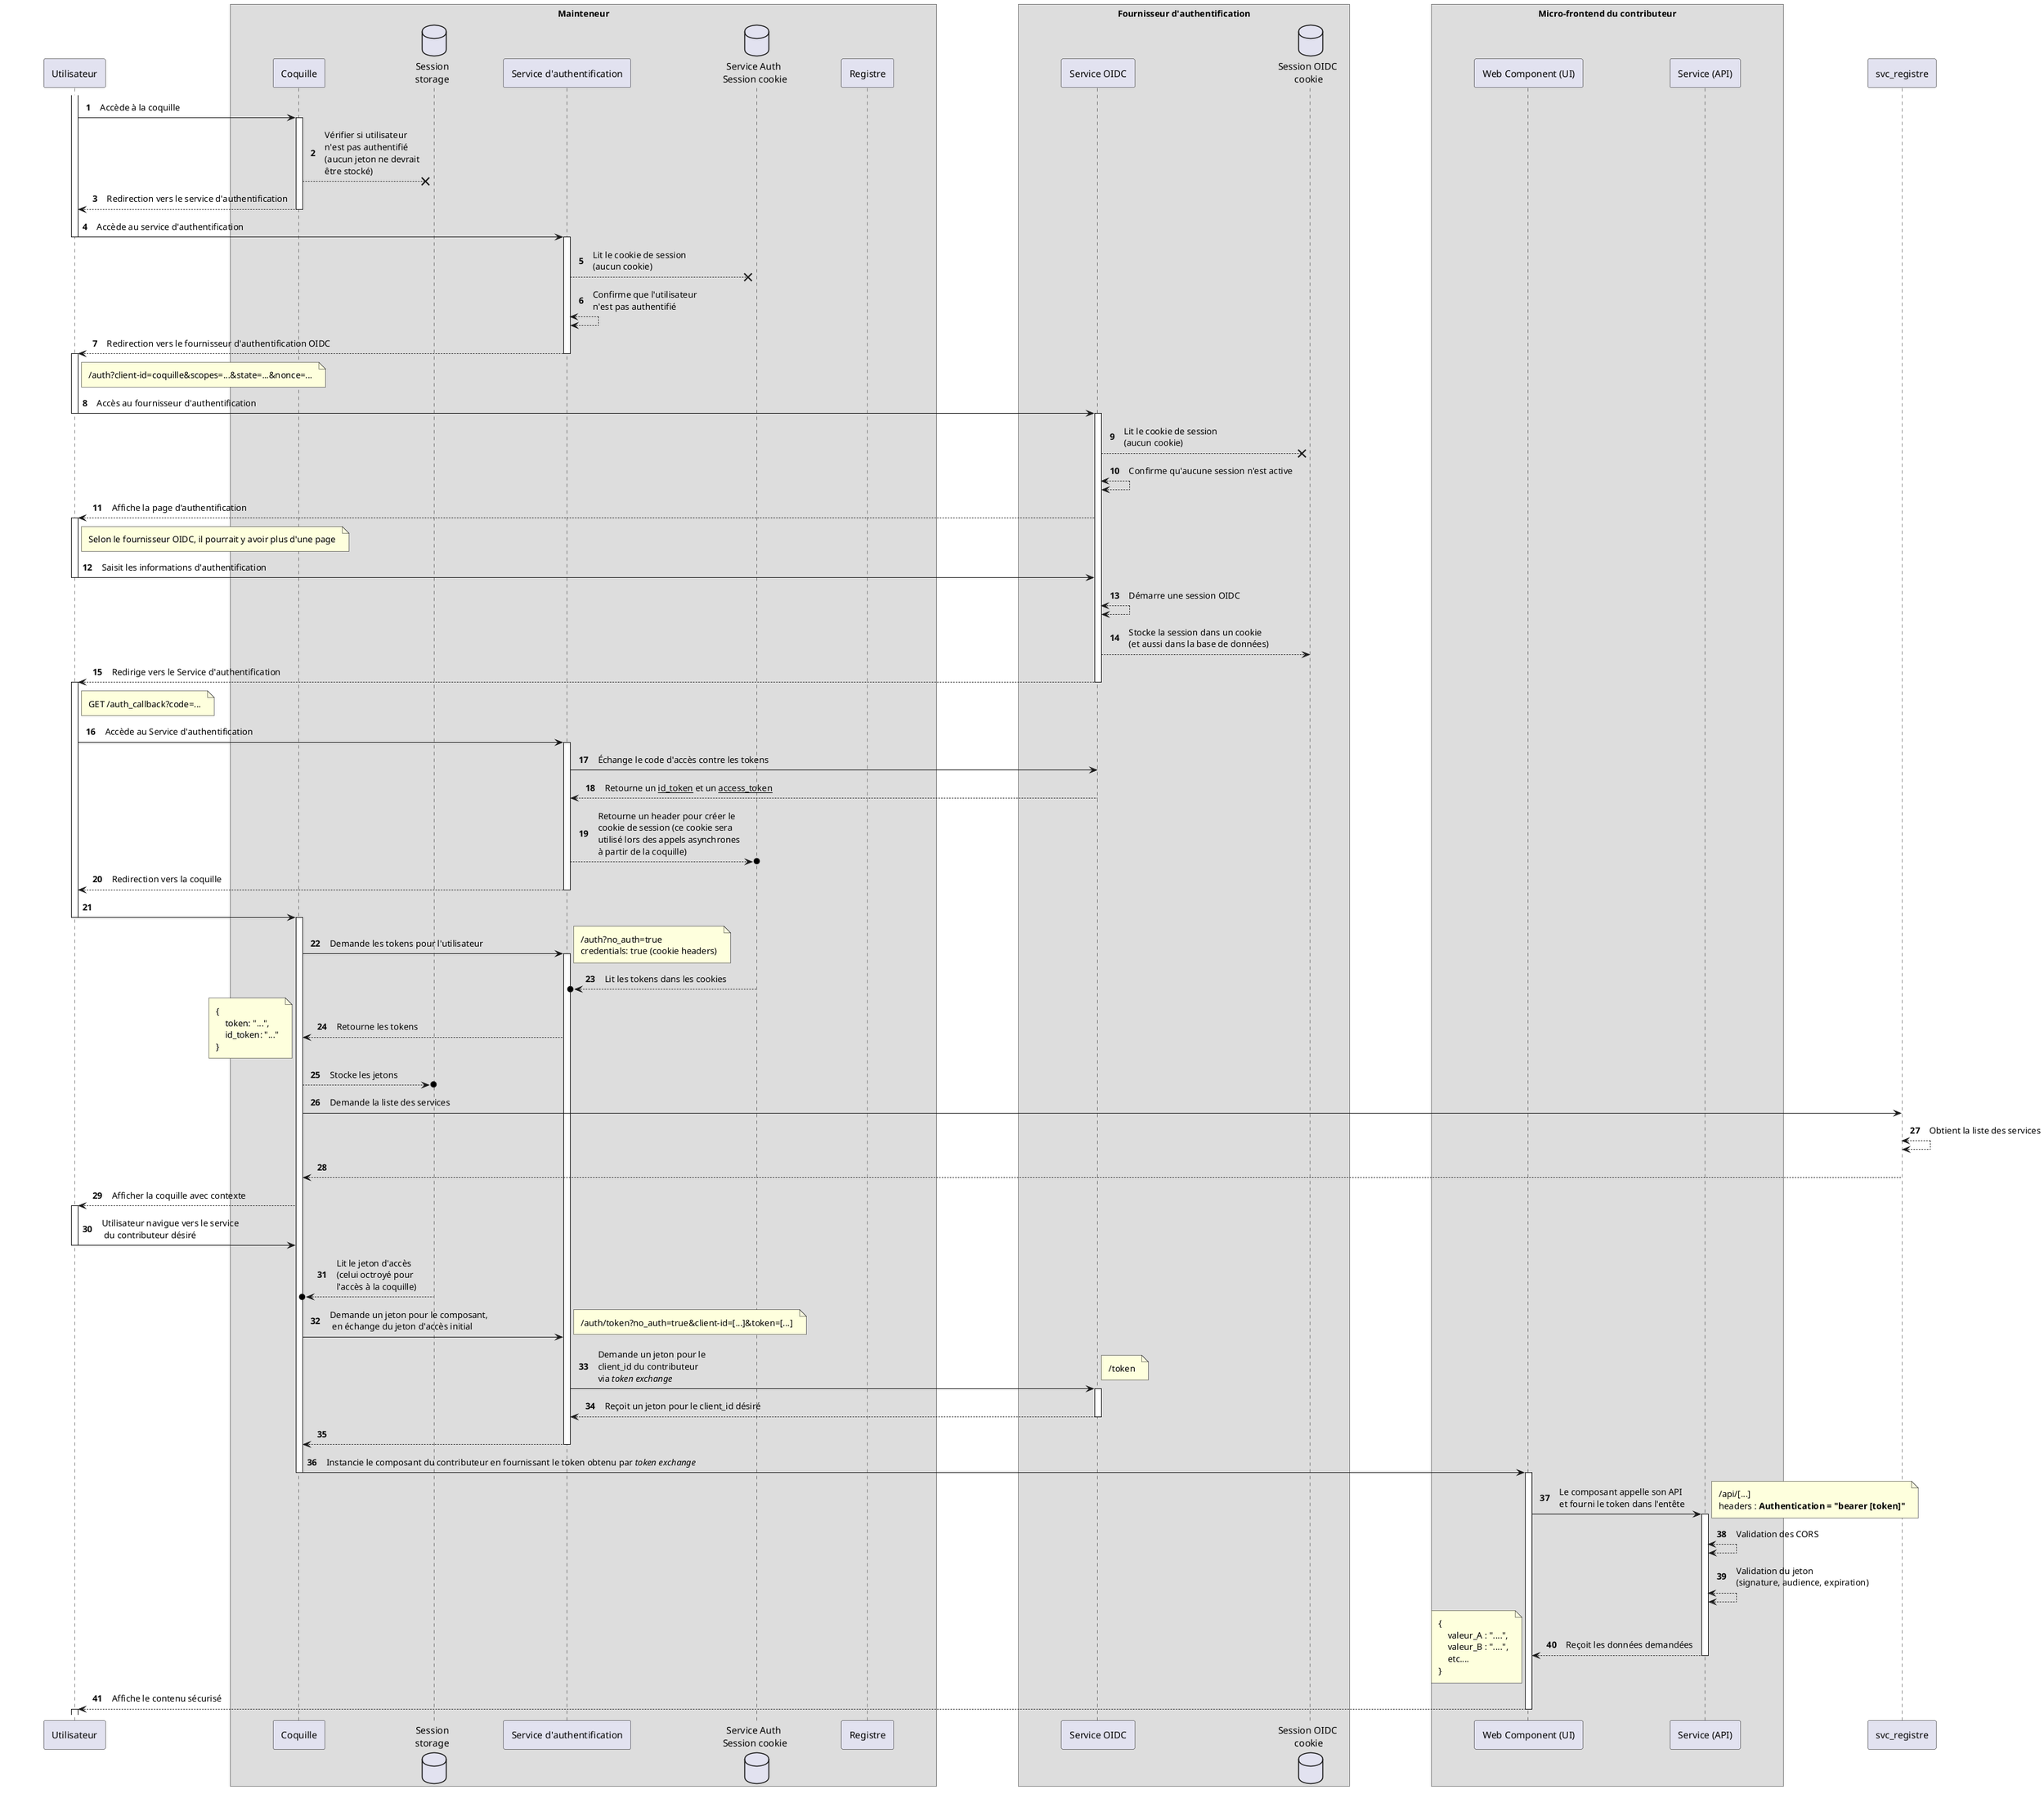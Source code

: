 @startuml Propagation du contexte de sécurité

autonumber 1
skinparam BoxPadding 60
skinparam Padding 5
skinparam ParticipantPadding 60

participant "Utilisateur" as user
box Mainteneur
participant "Coquille" as coquille
database "Session\nstorage" as coquille_storage
participant "Service d'authentification" as svc_auth
database "Service Auth \nSession cookie" as sa_cookie
participant "Registre" as svc_registe
end box
box Fournisseur d'authentification
participant "Service OIDC" as oidc
database "Session OIDC \ncookie" as oidc_cookie
end box

box Micro-frontend du contributeur
participant "Web Component (UI)" as op_wc
participant "Service (API)" as op_api
end box

activate user
    user -> coquille : Accède à la coquille
    activate coquille
        coquille --x coquille_storage : Vérifier si utilisateur \nn'est pas authentifié\n(aucun jeton ne devrait\nêtre stocké)
        user <-- coquille : Redirection vers le service d'authentification
    deactivate coquille
    user -> svc_auth : Accède au service d'authentification
deactivate user

activate svc_auth
    svc_auth --x sa_cookie : Lit le cookie de session \n(aucun cookie)
    svc_auth <--> svc_auth : Confirme que l'utilisateur \nn'est pas authentifié
    user <-- svc_auth : Redirection vers le fournisseur d'authentification OIDC
deactivate svc_auth

activate user
    note right of user : /auth?client-id=coquille&scopes=...&state=...&nonce=...
    user -> oidc : Accès au fournisseur d'authentification
deactivate user

activate oidc
    oidc --x oidc_cookie : Lit le cookie de session \n(aucun cookie)
    oidc <--> oidc : Confirme qu'aucune session n'est active
    user <-- oidc : Affiche la page d'authentification
    activate user
        note right of user : Selon le fournisseur OIDC, il pourrait y avoir plus d'une page
        user -> oidc : Saisit les informations d'authentification
    deactivate user
    oidc <--> oidc : Démarre une session OIDC
    oidc --> oidc_cookie : Stocke la session dans un cookie\n(et aussi dans la base de données)
    user <-- oidc : Redirige vers le Service d'authentification
deactivate oidc

activate user
    note right of user : GET /auth_callback?code=...
    user -> svc_auth : Accède au Service d'authentification
    activate svc_auth
        svc_auth -> oidc : Échange le code d'accès contre les tokens
        svc_auth <-- oidc : Retourne un __id_token__ et un __access_token__
        svc_auth -->o sa_cookie : Retourne un header pour créer le \ncookie de session (ce cookie sera \nutilisé lors des appels asynchrones \nà partir de la coquille)
        user <-- svc_auth : Redirection vers la coquille
    deactivate svc_auth
    user -> coquille :
deactivate user

activate coquille 
    coquille -> svc_auth : Demande les tokens pour l'utilisateur
    activate svc_auth
        note right : /auth?no_auth=true \ncredentials: true (cookie headers)
        svc_auth o<-- sa_cookie : Lit les tokens dans les cookies
        coquille <-- svc_auth : Retourne les tokens
        note left
            {
                token: "...",
                id_token: "..."
            }
        endnote 
        coquille -->o coquille_storage : Stocke les jetons
        coquille -> svc_registre : Demande la liste des services
        svc_registre <--> svc_registre : Obtient la liste des services
        coquille <-- svc_registre
        user <-- coquille : Afficher la coquille avec contexte
        activate user
            user -> coquille : Utilisateur navigue vers le service \n du contributeur désiré
        deactivate user
        coquille o<-- coquille_storage : Lit le jeton d'accès \n(celui octroyé pour \nl'accès à la coquille)
        coquille -> svc_auth : Demande un jeton pour le composant,\n en échange du jeton d'accès initial
        note right : /auth/token?no_auth=true&client-id=[...]&token=[...]
        svc_auth -> oidc : Demande un jeton pour le \nclient_id du contributeur \nvia //token exchange//
        activate oidc
            note right : /token
            svc_auth <-- oidc : Reçoit un jeton pour le client_id désiré
        deactivate oidc
        coquille <-- svc_auth
    deactivate svc_auth
    coquille -> op_wc : Instancie le composant du contributeur en fournissant le token obtenu par //token exchange//
deactivate coquille

activate op_wc
    op_wc -> op_api : Le composant appelle son API \net fourni le token dans l'entête
    note right
        /api/[...]
        headers : **Authentication = "bearer [token]"**
    endnote
    activate op_api
        op_api <--> op_api : Validation des CORS
        op_api <--> op_api : Validation du jeton \n(signature, audience, expiration)
        op_wc <-- op_api : Reçoit les données demandées
    deactivate op_api
    note left
        {
            valeur_A : "....",
            valeur_B : "....",
            etc....
        }
    endnote
    user <-- op_wc : Affiche le contenu sécurisé
deactivate op_wc

activate user

@enduml 
